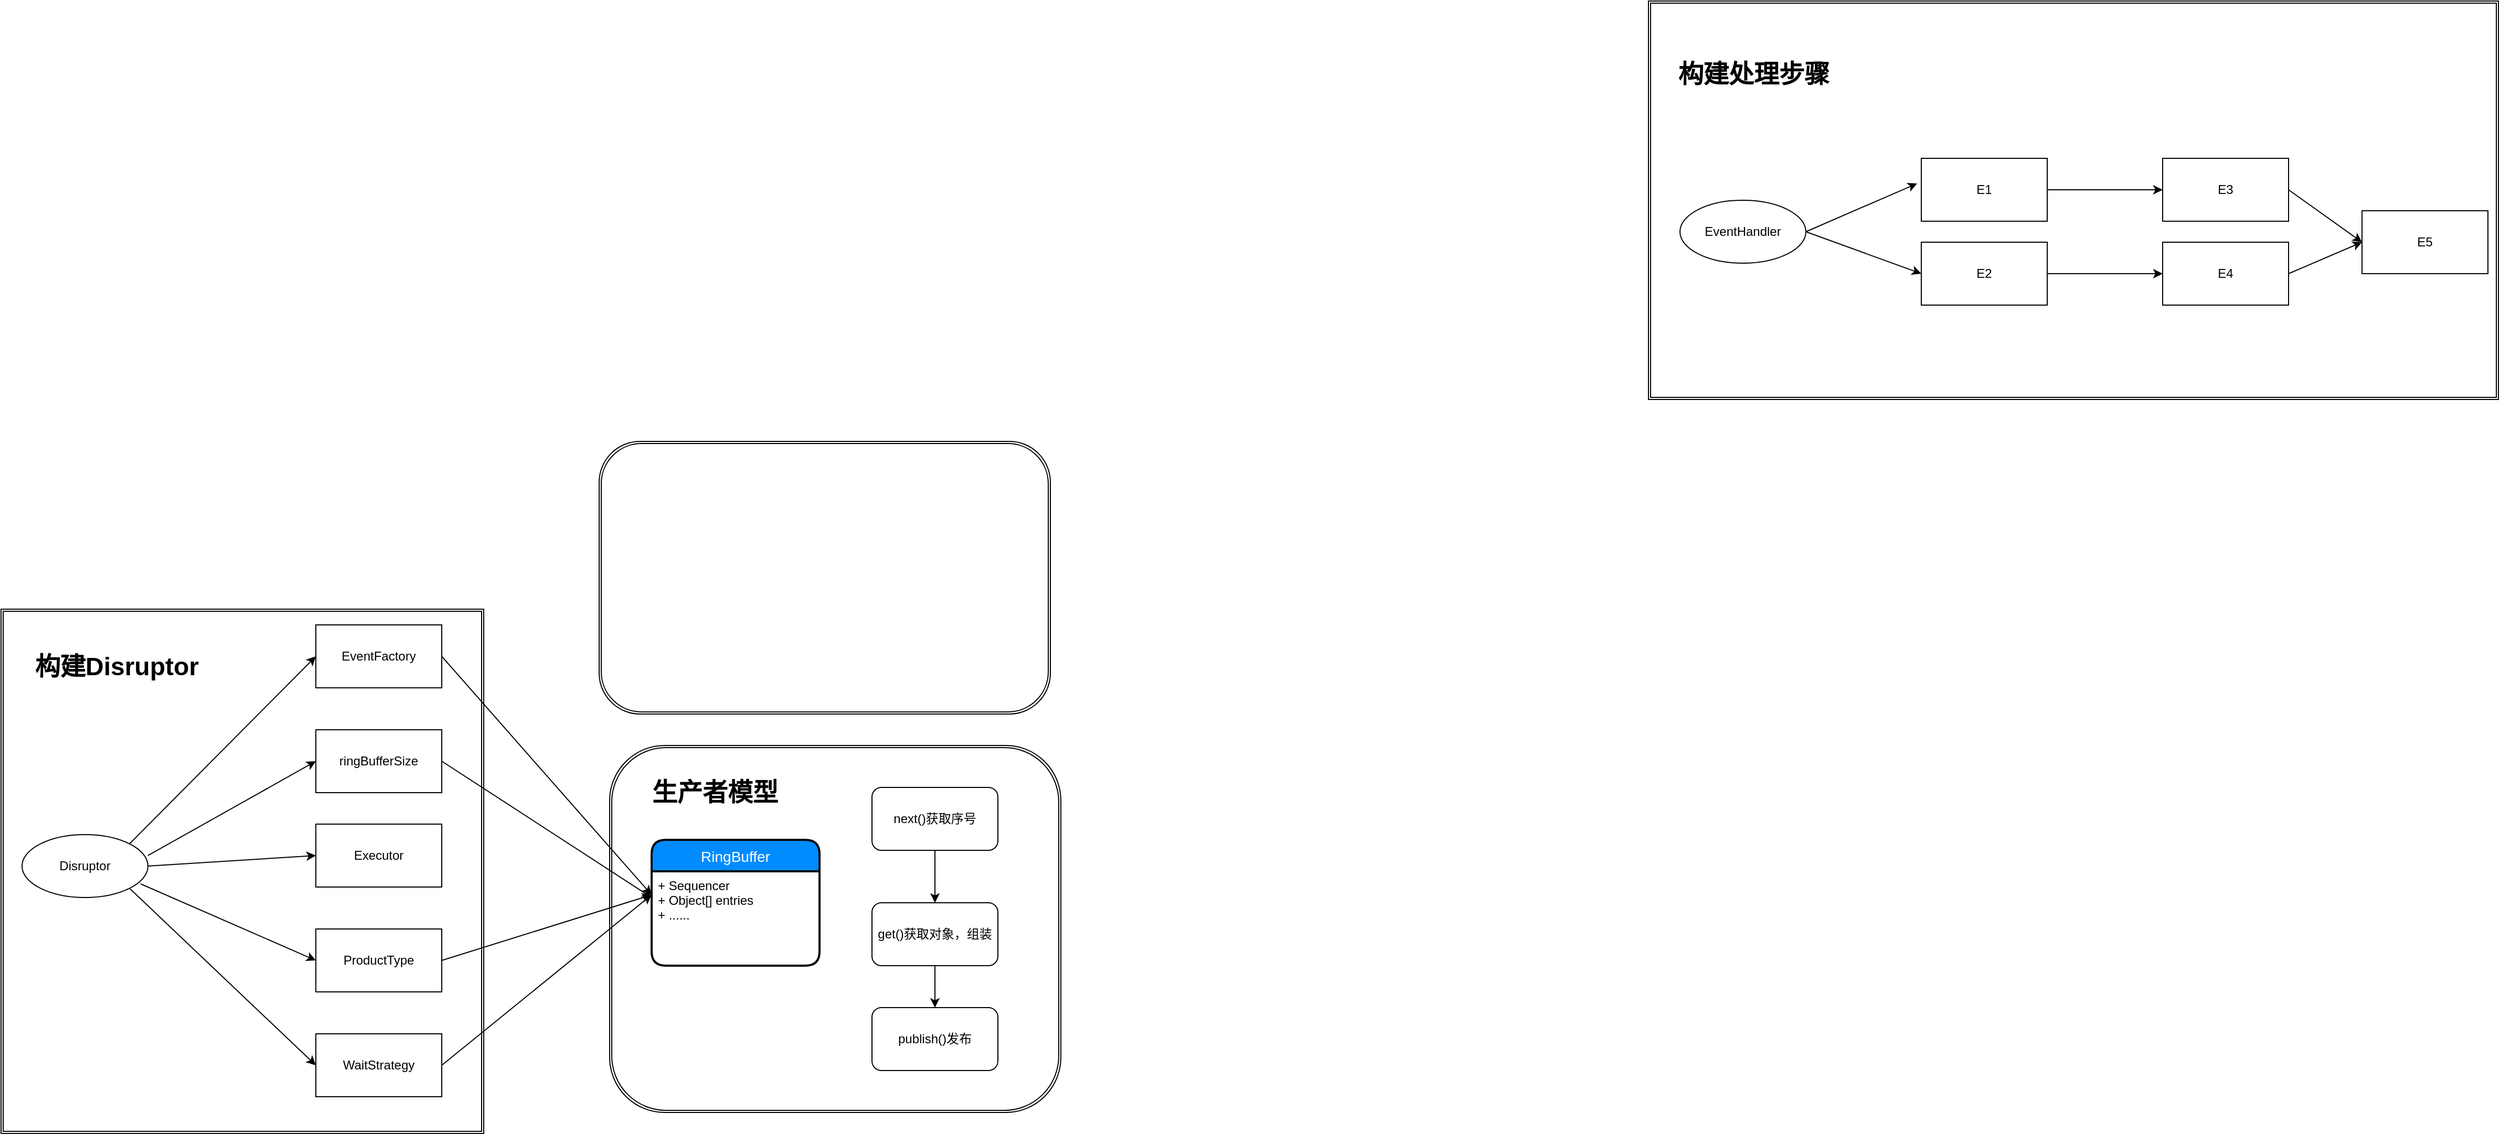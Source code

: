 <mxfile version="12.4.3" type="github" pages="1">
  <diagram id="dEg8KyTWXzqVYMuuAxpU" name="Page-1">
    <mxGraphModel dx="2546" dy="2814" grid="1" gridSize="10" guides="1" tooltips="1" connect="1" arrows="1" fold="1" page="1" pageScale="1" pageWidth="1600" pageHeight="2200" math="0" shadow="0">
      <root>
        <mxCell id="0"/>
        <mxCell id="1" parent="0"/>
        <mxCell id="946jWutNOFPCeHXfuNjZ-25" value="" style="shape=ext;double=1;rounded=0;whiteSpace=wrap;html=1;" parent="1" vertex="1">
          <mxGeometry x="-1550" y="150" width="460" height="500" as="geometry"/>
        </mxCell>
        <mxCell id="946jWutNOFPCeHXfuNjZ-27" value="&lt;span style=&quot;white-space: normal&quot;&gt;EventFactory&lt;/span&gt;" style="rounded=0;whiteSpace=wrap;html=1;" parent="1" vertex="1">
          <mxGeometry x="-1250" y="165" width="120" height="60" as="geometry"/>
        </mxCell>
        <mxCell id="946jWutNOFPCeHXfuNjZ-28" value="Disruptor" style="ellipse;whiteSpace=wrap;html=1;" parent="1" vertex="1">
          <mxGeometry x="-1530" y="365" width="120" height="60" as="geometry"/>
        </mxCell>
        <mxCell id="946jWutNOFPCeHXfuNjZ-29" value="" style="endArrow=classic;html=1;entryX=0;entryY=0.5;entryDx=0;entryDy=0;exitX=1;exitY=0;exitDx=0;exitDy=0;" parent="1" source="946jWutNOFPCeHXfuNjZ-28" target="946jWutNOFPCeHXfuNjZ-27" edge="1">
          <mxGeometry width="50" height="50" relative="1" as="geometry">
            <mxPoint x="-1420" y="285" as="sourcePoint"/>
            <mxPoint x="-1370" y="235" as="targetPoint"/>
          </mxGeometry>
        </mxCell>
        <mxCell id="946jWutNOFPCeHXfuNjZ-30" value="ringBufferSize" style="rounded=0;whiteSpace=wrap;html=1;" parent="1" vertex="1">
          <mxGeometry x="-1250" y="265" width="120" height="60" as="geometry"/>
        </mxCell>
        <mxCell id="946jWutNOFPCeHXfuNjZ-31" value="" style="endArrow=classic;html=1;exitX=1;exitY=0.333;exitDx=0;exitDy=0;exitPerimeter=0;entryX=0;entryY=0.5;entryDx=0;entryDy=0;" parent="1" source="946jWutNOFPCeHXfuNjZ-28" target="946jWutNOFPCeHXfuNjZ-30" edge="1">
          <mxGeometry width="50" height="50" relative="1" as="geometry">
            <mxPoint x="-1300" y="405" as="sourcePoint"/>
            <mxPoint x="-1250" y="355" as="targetPoint"/>
          </mxGeometry>
        </mxCell>
        <mxCell id="946jWutNOFPCeHXfuNjZ-32" value="Executor" style="rounded=0;whiteSpace=wrap;html=1;" parent="1" vertex="1">
          <mxGeometry x="-1250" y="355" width="120" height="60" as="geometry"/>
        </mxCell>
        <mxCell id="946jWutNOFPCeHXfuNjZ-33" value="" style="endArrow=classic;html=1;exitX=1;exitY=0.5;exitDx=0;exitDy=0;entryX=0;entryY=0.5;entryDx=0;entryDy=0;" parent="1" source="946jWutNOFPCeHXfuNjZ-28" target="946jWutNOFPCeHXfuNjZ-32" edge="1">
          <mxGeometry width="50" height="50" relative="1" as="geometry">
            <mxPoint x="-1380" y="395" as="sourcePoint"/>
            <mxPoint x="-1330" y="345" as="targetPoint"/>
          </mxGeometry>
        </mxCell>
        <mxCell id="946jWutNOFPCeHXfuNjZ-34" value="ProductType" style="rounded=0;whiteSpace=wrap;html=1;" parent="1" vertex="1">
          <mxGeometry x="-1250" y="455" width="120" height="60" as="geometry"/>
        </mxCell>
        <mxCell id="946jWutNOFPCeHXfuNjZ-35" value="" style="endArrow=classic;html=1;entryX=0;entryY=0.5;entryDx=0;entryDy=0;exitX=0.942;exitY=0.783;exitDx=0;exitDy=0;exitPerimeter=0;" parent="1" source="946jWutNOFPCeHXfuNjZ-28" target="946jWutNOFPCeHXfuNjZ-34" edge="1">
          <mxGeometry width="50" height="50" relative="1" as="geometry">
            <mxPoint x="-1400" y="485" as="sourcePoint"/>
            <mxPoint x="-1350" y="435" as="targetPoint"/>
          </mxGeometry>
        </mxCell>
        <mxCell id="946jWutNOFPCeHXfuNjZ-36" value="WaitStrategy" style="rounded=0;whiteSpace=wrap;html=1;" parent="1" vertex="1">
          <mxGeometry x="-1250" y="555" width="120" height="60" as="geometry"/>
        </mxCell>
        <mxCell id="946jWutNOFPCeHXfuNjZ-37" value="" style="endArrow=classic;html=1;exitX=1;exitY=1;exitDx=0;exitDy=0;entryX=0;entryY=0.5;entryDx=0;entryDy=0;" parent="1" source="946jWutNOFPCeHXfuNjZ-28" target="946jWutNOFPCeHXfuNjZ-36" edge="1">
          <mxGeometry width="50" height="50" relative="1" as="geometry">
            <mxPoint x="-1410" y="575" as="sourcePoint"/>
            <mxPoint x="-1360" y="525" as="targetPoint"/>
          </mxGeometry>
        </mxCell>
        <mxCell id="946jWutNOFPCeHXfuNjZ-43" value="构建Disruptor" style="text;strokeColor=none;fillColor=none;html=1;fontSize=24;fontStyle=1;verticalAlign=middle;align=center;" parent="1" vertex="1">
          <mxGeometry x="-1490" y="185" width="100" height="40" as="geometry"/>
        </mxCell>
        <mxCell id="946jWutNOFPCeHXfuNjZ-109" value="&lt;span style=&quot;color: rgba(0 , 0 , 0 , 0) ; font-family: monospace ; font-size: 0px&quot;&gt;%3CmxGraphModel%3E%3Croot%3E%3CmxCell%20id%3D%220%22%2F%3E%3CmxCell%20id%3D%221%22%20parent%3D%220%22%2F%3E%3CmxCell%20id%3D%222%22%20value%3D%22EventHandler%22%20style%3D%22ellipse%3BwhiteSpace%3Dwrap%3Bhtml%3D1%3B%22%20vertex%3D%221%22%20parent%3D%221%22%3E%3CmxGeometry%20x%3D%22-1530%22%20y%3D%22710%22%20width%3D%22120%22%20height%3D%2260%22%20as%3D%22geometry%22%2F%3E%3C%2FmxCell%3E%3CmxCell%20id%3D%223%22%20value%3D%22E1%22%20style%3D%22rounded%3D0%3BwhiteSpace%3Dwrap%3Bhtml%3D1%3B%22%20vertex%3D%221%22%20parent%3D%221%22%3E%3CmxGeometry%20x%3D%22-1300%22%20y%3D%22670%22%20width%3D%22120%22%20height%3D%2260%22%20as%3D%22geometry%22%2F%3E%3C%2FmxCell%3E%3CmxCell%20id%3D%224%22%20value%3D%22E2%22%20style%3D%22rounded%3D0%3BwhiteSpace%3Dwrap%3Bhtml%3D1%3B%22%20vertex%3D%221%22%20parent%3D%221%22%3E%3CmxGeometry%20x%3D%22-1300%22%20y%3D%22750%22%20width%3D%22120%22%20height%3D%2260%22%20as%3D%22geometry%22%2F%3E%3C%2FmxCell%3E%3CmxCell%20id%3D%225%22%20value%3D%22%22%20style%3D%22endArrow%3Dclassic%3Bhtml%3D1%3BentryX%3D-0.033%3BentryY%3D0.4%3BentryDx%3D0%3BentryDy%3D0%3BentryPerimeter%3D0%3BexitX%3D1%3BexitY%3D0.5%3BexitDx%3D0%3BexitDy%3D0%3B%22%20edge%3D%221%22%20source%3D%222%22%20target%3D%223%22%20parent%3D%221%22%3E%3CmxGeometry%20width%3D%2250%22%20height%3D%2250%22%20relative%3D%221%22%20as%3D%22geometry%22%3E%3CmxPoint%20x%3D%22-1400%22%20y%3D%22730%22%20as%3D%22sourcePoint%22%2F%3E%3CmxPoint%20x%3D%22-1350%22%20y%3D%22680%22%20as%3D%22targetPoint%22%2F%3E%3C%2FmxGeometry%3E%3C%2FmxCell%3E%3CmxCell%20id%3D%226%22%20value%3D%22%22%20style%3D%22endArrow%3Dclassic%3Bhtml%3D1%3BentryX%3D0%3BentryY%3D0.5%3BentryDx%3D0%3BentryDy%3D0%3BexitX%3D1%3BexitY%3D0.5%3BexitDx%3D0%3BexitDy%3D0%3B%22%20edge%3D%221%22%20source%3D%222%22%20target%3D%224%22%20parent%3D%221%22%3E%3CmxGeometry%20width%3D%2250%22%20height%3D%2250%22%20relative%3D%221%22%20as%3D%22geometry%22%3E%3CmxPoint%20x%3D%22-1400%22%20y%3D%22810%22%20as%3D%22sourcePoint%22%2F%3E%3CmxPoint%20x%3D%22-1350%22%20y%3D%22760%22%20as%3D%22targetPoint%22%2F%3E%3C%2FmxGeometry%3E%3C%2FmxCell%3E%3CmxCell%20id%3D%227%22%20value%3D%22E3%22%20style%3D%22rounded%3D0%3BwhiteSpace%3Dwrap%3Bhtml%3D1%3B%22%20vertex%3D%221%22%20parent%3D%221%22%3E%3CmxGeometry%20x%3D%22-1070%22%20y%3D%22670%22%20width%3D%22120%22%20height%3D%2260%22%20as%3D%22geometry%22%2F%3E%3C%2FmxCell%3E%3CmxCell%20id%3D%228%22%20value%3D%22%26lt%3Bspan%20style%3D%26quot%3Bwhite-space%3A%20normal%26quot%3B%26gt%3BE4%26lt%3B%2Fspan%26gt%3B%22%20style%3D%22rounded%3D0%3BwhiteSpace%3Dwrap%3Bhtml%3D1%3B%22%20vertex%3D%221%22%20parent%3D%221%22%3E%3CmxGeometry%20x%3D%22-1070%22%20y%3D%22750%22%20width%3D%22120%22%20height%3D%2260%22%20as%3D%22geometry%22%2F%3E%3C%2FmxCell%3E%3CmxCell%20id%3D%229%22%20value%3D%22%22%20style%3D%22endArrow%3Dclassic%3Bhtml%3D1%3BentryX%3D0%3BentryY%3D0.5%3BentryDx%3D0%3BentryDy%3D0%3BexitX%3D1%3BexitY%3D0.5%3BexitDx%3D0%3BexitDy%3D0%3B%22%20edge%3D%221%22%20source%3D%223%22%20target%3D%227%22%20parent%3D%221%22%3E%3CmxGeometry%20width%3D%2250%22%20height%3D%2250%22%20relative%3D%221%22%20as%3D%22geometry%22%3E%3CmxPoint%20x%3D%22-1160%22%20y%3D%22720%22%20as%3D%22sourcePoint%22%2F%3E%3CmxPoint%20x%3D%22-1110%22%20y%3D%22670%22%20as%3D%22targetPoint%22%2F%3E%3C%2FmxGeometry%3E%3C%2FmxCell%3E%3CmxCell%20id%3D%2210%22%20value%3D%22%22%20style%3D%22endArrow%3Dclassic%3Bhtml%3D1%3BentryX%3D0%3BentryY%3D0.5%3BentryDx%3D0%3BentryDy%3D0%3BexitX%3D1%3BexitY%3D0.5%3BexitDx%3D0%3BexitDy%3D0%3B%22%20edge%3D%221%22%20source%3D%224%22%20target%3D%228%22%20parent%3D%221%22%3E%3CmxGeometry%20width%3D%2250%22%20height%3D%2250%22%20relative%3D%221%22%20as%3D%22geometry%22%3E%3CmxPoint%20x%3D%22-1140%22%20y%3D%22810%22%20as%3D%22sourcePoint%22%2F%3E%3CmxPoint%20x%3D%22-1080%22%20y%3D%22790%22%20as%3D%22targetPoint%22%2F%3E%3C%2FmxGeometry%3E%3C%2FmxCell%3E%3CmxCell%20id%3D%2211%22%20value%3D%22E5%22%20style%3D%22rounded%3D0%3BwhiteSpace%3Dwrap%3Bhtml%3D1%3B%22%20vertex%3D%221%22%20parent%3D%221%22%3E%3CmxGeometry%20x%3D%22-880%22%20y%3D%22720%22%20width%3D%22120%22%20height%3D%2260%22%20as%3D%22geometry%22%2F%3E%3C%2FmxCell%3E%3CmxCell%20id%3D%2212%22%20value%3D%22%22%20style%3D%22endArrow%3Dclassic%3Bhtml%3D1%3BentryX%3D0%3BentryY%3D0.5%3BentryDx%3D0%3BentryDy%3D0%3BexitX%3D1%3BexitY%3D0.5%3BexitDx%3D0%3BexitDy%3D0%3B%22%20edge%3D%221%22%20source%3D%227%22%20target%3D%2211%22%20parent%3D%221%22%3E%3CmxGeometry%20width%3D%2250%22%20height%3D%2250%22%20relative%3D%221%22%20as%3D%22geometry%22%3E%3CmxPoint%20x%3D%22-940%22%20y%3D%22760%22%20as%3D%22sourcePoint%22%2F%3E%3CmxPoint%20x%3D%22-890%22%20y%3D%22710%22%20as%3D%22targetPoint%22%2F%3E%3C%2FmxGeometry%3E%3C%2FmxCell%3E%3CmxCell%20id%3D%2213%22%20value%3D%22%22%20style%3D%22endArrow%3Dclassic%3Bhtml%3D1%3BentryX%3D0%3BentryY%3D0.5%3BentryDx%3D0%3BentryDy%3D0%3BexitX%3D1%3BexitY%3D0.5%3BexitDx%3D0%3BexitDy%3D0%3B%22%20edge%3D%221%22%20source%3D%228%22%20target%3D%2211%22%20parent%3D%221%22%3E%3CmxGeometry%20width%3D%2250%22%20height%3D%2250%22%20relative%3D%221%22%20as%3D%22geometry%22%3E%3CmxPoint%20x%3D%22-950%22%20y%3D%22800%22%20as%3D%22sourcePoint%22%2F%3E%3CmxPoint%20x%3D%22-900%22%20y%3D%22750%22%20as%3D%22targetPoint%22%2F%3E%3C%2FmxGeometry%3E%3C%2FmxCell%3E%3C%2Froot%3E%3C%2FmxGraphModel%3E&lt;/span&gt;" style="shape=ext;double=1;rounded=0;whiteSpace=wrap;html=1;" parent="1" vertex="1">
          <mxGeometry x="20" y="-430" width="810" height="380" as="geometry"/>
        </mxCell>
        <mxCell id="946jWutNOFPCeHXfuNjZ-110" value="EventHandler" style="ellipse;whiteSpace=wrap;html=1;" parent="1" vertex="1">
          <mxGeometry x="50" y="-240" width="120" height="60" as="geometry"/>
        </mxCell>
        <mxCell id="946jWutNOFPCeHXfuNjZ-111" value="E1" style="rounded=0;whiteSpace=wrap;html=1;" parent="1" vertex="1">
          <mxGeometry x="280" y="-280" width="120" height="60" as="geometry"/>
        </mxCell>
        <mxCell id="946jWutNOFPCeHXfuNjZ-112" value="E2" style="rounded=0;whiteSpace=wrap;html=1;" parent="1" vertex="1">
          <mxGeometry x="280" y="-200" width="120" height="60" as="geometry"/>
        </mxCell>
        <mxCell id="946jWutNOFPCeHXfuNjZ-113" value="" style="endArrow=classic;html=1;entryX=-0.033;entryY=0.4;entryDx=0;entryDy=0;entryPerimeter=0;exitX=1;exitY=0.5;exitDx=0;exitDy=0;" parent="1" source="946jWutNOFPCeHXfuNjZ-110" target="946jWutNOFPCeHXfuNjZ-111" edge="1">
          <mxGeometry width="50" height="50" relative="1" as="geometry">
            <mxPoint x="180" y="-220" as="sourcePoint"/>
            <mxPoint x="230" y="-270" as="targetPoint"/>
          </mxGeometry>
        </mxCell>
        <mxCell id="946jWutNOFPCeHXfuNjZ-114" value="" style="endArrow=classic;html=1;entryX=0;entryY=0.5;entryDx=0;entryDy=0;exitX=1;exitY=0.5;exitDx=0;exitDy=0;" parent="1" source="946jWutNOFPCeHXfuNjZ-110" target="946jWutNOFPCeHXfuNjZ-112" edge="1">
          <mxGeometry width="50" height="50" relative="1" as="geometry">
            <mxPoint x="180" y="-140" as="sourcePoint"/>
            <mxPoint x="230" y="-190" as="targetPoint"/>
          </mxGeometry>
        </mxCell>
        <mxCell id="946jWutNOFPCeHXfuNjZ-115" value="E3" style="rounded=0;whiteSpace=wrap;html=1;" parent="1" vertex="1">
          <mxGeometry x="510" y="-280" width="120" height="60" as="geometry"/>
        </mxCell>
        <mxCell id="946jWutNOFPCeHXfuNjZ-116" value="&lt;span style=&quot;white-space: normal&quot;&gt;E4&lt;/span&gt;" style="rounded=0;whiteSpace=wrap;html=1;" parent="1" vertex="1">
          <mxGeometry x="510" y="-200" width="120" height="60" as="geometry"/>
        </mxCell>
        <mxCell id="946jWutNOFPCeHXfuNjZ-117" value="" style="endArrow=classic;html=1;entryX=0;entryY=0.5;entryDx=0;entryDy=0;exitX=1;exitY=0.5;exitDx=0;exitDy=0;" parent="1" source="946jWutNOFPCeHXfuNjZ-111" target="946jWutNOFPCeHXfuNjZ-115" edge="1">
          <mxGeometry width="50" height="50" relative="1" as="geometry">
            <mxPoint x="420" y="-230" as="sourcePoint"/>
            <mxPoint x="470" y="-280" as="targetPoint"/>
          </mxGeometry>
        </mxCell>
        <mxCell id="946jWutNOFPCeHXfuNjZ-118" value="" style="endArrow=classic;html=1;entryX=0;entryY=0.5;entryDx=0;entryDy=0;exitX=1;exitY=0.5;exitDx=0;exitDy=0;" parent="1" source="946jWutNOFPCeHXfuNjZ-112" target="946jWutNOFPCeHXfuNjZ-116" edge="1">
          <mxGeometry width="50" height="50" relative="1" as="geometry">
            <mxPoint x="440" y="-140" as="sourcePoint"/>
            <mxPoint x="500" y="-160" as="targetPoint"/>
          </mxGeometry>
        </mxCell>
        <mxCell id="946jWutNOFPCeHXfuNjZ-119" value="E5" style="rounded=0;whiteSpace=wrap;html=1;" parent="1" vertex="1">
          <mxGeometry x="700" y="-230" width="120" height="60" as="geometry"/>
        </mxCell>
        <mxCell id="946jWutNOFPCeHXfuNjZ-120" value="" style="endArrow=classic;html=1;entryX=0;entryY=0.5;entryDx=0;entryDy=0;exitX=1;exitY=0.5;exitDx=0;exitDy=0;" parent="1" source="946jWutNOFPCeHXfuNjZ-115" target="946jWutNOFPCeHXfuNjZ-119" edge="1">
          <mxGeometry width="50" height="50" relative="1" as="geometry">
            <mxPoint x="640" y="-190" as="sourcePoint"/>
            <mxPoint x="690" y="-240" as="targetPoint"/>
          </mxGeometry>
        </mxCell>
        <mxCell id="946jWutNOFPCeHXfuNjZ-121" value="" style="endArrow=classic;html=1;entryX=0;entryY=0.5;entryDx=0;entryDy=0;exitX=1;exitY=0.5;exitDx=0;exitDy=0;" parent="1" source="946jWutNOFPCeHXfuNjZ-116" target="946jWutNOFPCeHXfuNjZ-119" edge="1">
          <mxGeometry width="50" height="50" relative="1" as="geometry">
            <mxPoint x="630" y="-150" as="sourcePoint"/>
            <mxPoint x="680" y="-200" as="targetPoint"/>
          </mxGeometry>
        </mxCell>
        <mxCell id="946jWutNOFPCeHXfuNjZ-122" value="构建处理步骤" style="text;strokeColor=none;fillColor=none;html=1;fontSize=24;fontStyle=1;verticalAlign=middle;align=center;" parent="1" vertex="1">
          <mxGeometry x="70" y="-380" width="100" height="40" as="geometry"/>
        </mxCell>
        <mxCell id="946jWutNOFPCeHXfuNjZ-124" value="" style="shape=ext;double=1;rounded=1;whiteSpace=wrap;html=1;" parent="1" vertex="1">
          <mxGeometry x="-970" y="280" width="430" height="350" as="geometry"/>
        </mxCell>
        <mxCell id="946jWutNOFPCeHXfuNjZ-128" value="" style="endArrow=classic;html=1;entryX=0;entryY=0.25;entryDx=0;entryDy=0;exitX=1;exitY=0.5;exitDx=0;exitDy=0;" parent="1" edge="1" target="pmHNlwbh6O47197Xcgzu-6">
          <mxGeometry width="50" height="50" relative="1" as="geometry">
            <mxPoint x="-1130" y="195" as="sourcePoint"/>
            <mxPoint x="-950" y="395" as="targetPoint"/>
          </mxGeometry>
        </mxCell>
        <mxCell id="946jWutNOFPCeHXfuNjZ-130" value="" style="endArrow=classic;html=1;entryX=0;entryY=0.25;entryDx=0;entryDy=0;exitX=1;exitY=0.5;exitDx=0;exitDy=0;" parent="1" edge="1" target="pmHNlwbh6O47197Xcgzu-6">
          <mxGeometry width="50" height="50" relative="1" as="geometry">
            <mxPoint x="-1130" y="485" as="sourcePoint"/>
            <mxPoint x="-950" y="395" as="targetPoint"/>
          </mxGeometry>
        </mxCell>
        <mxCell id="946jWutNOFPCeHXfuNjZ-131" value="" style="endArrow=classic;html=1;entryX=0;entryY=0.25;entryDx=0;entryDy=0;exitX=1;exitY=0.5;exitDx=0;exitDy=0;" parent="1" edge="1" target="pmHNlwbh6O47197Xcgzu-6">
          <mxGeometry width="50" height="50" relative="1" as="geometry">
            <mxPoint x="-1130" y="585" as="sourcePoint"/>
            <mxPoint x="-950" y="395" as="targetPoint"/>
          </mxGeometry>
        </mxCell>
        <mxCell id="pmHNlwbh6O47197Xcgzu-5" value="RingBuffer" style="swimlane;childLayout=stackLayout;horizontal=1;startSize=30;horizontalStack=0;fillColor=#008cff;fontColor=#FFFFFF;rounded=1;fontSize=14;fontStyle=0;strokeWidth=2;resizeParent=0;resizeLast=1;shadow=0;dashed=0;align=center;" vertex="1" parent="1">
          <mxGeometry x="-930" y="370" width="160" height="120" as="geometry"/>
        </mxCell>
        <mxCell id="946jWutNOFPCeHXfuNjZ-129" value="" style="endArrow=classic;html=1;entryX=0;entryY=0.5;entryDx=0;entryDy=0;exitX=1;exitY=0.5;exitDx=0;exitDy=0;" parent="pmHNlwbh6O47197Xcgzu-5" edge="1" source="946jWutNOFPCeHXfuNjZ-30">
          <mxGeometry width="50" height="50" relative="1" as="geometry">
            <mxPoint x="-180" y="-45" as="sourcePoint"/>
            <mxPoint y="55" as="targetPoint"/>
          </mxGeometry>
        </mxCell>
        <mxCell id="pmHNlwbh6O47197Xcgzu-6" value="+ Sequencer&#xa;+ Object[] entries&#xa;+ ......" style="align=left;strokeColor=none;fillColor=none;spacingLeft=4;fontSize=12;verticalAlign=top;resizable=0;rotatable=0;part=1;" vertex="1" parent="pmHNlwbh6O47197Xcgzu-5">
          <mxGeometry y="30" width="160" height="90" as="geometry"/>
        </mxCell>
        <mxCell id="pmHNlwbh6O47197Xcgzu-9" value="生产者模型" style="text;strokeColor=none;fillColor=none;html=1;fontSize=24;fontStyle=1;verticalAlign=middle;align=center;" vertex="1" parent="1">
          <mxGeometry x="-920" y="305" width="100" height="40" as="geometry"/>
        </mxCell>
        <mxCell id="pmHNlwbh6O47197Xcgzu-12" value="next()获取序号" style="rounded=1;whiteSpace=wrap;html=1;" vertex="1" parent="1">
          <mxGeometry x="-720" y="320" width="120" height="60" as="geometry"/>
        </mxCell>
        <mxCell id="pmHNlwbh6O47197Xcgzu-13" value="get()获取对象，组装" style="rounded=1;whiteSpace=wrap;html=1;" vertex="1" parent="1">
          <mxGeometry x="-720" y="430" width="120" height="60" as="geometry"/>
        </mxCell>
        <mxCell id="pmHNlwbh6O47197Xcgzu-14" value="publish()发布" style="rounded=1;whiteSpace=wrap;html=1;" vertex="1" parent="1">
          <mxGeometry x="-720" y="530" width="120" height="60" as="geometry"/>
        </mxCell>
        <mxCell id="pmHNlwbh6O47197Xcgzu-17" value="" style="endArrow=classic;html=1;entryX=0.5;entryY=0;entryDx=0;entryDy=0;exitX=0.5;exitY=1;exitDx=0;exitDy=0;" edge="1" parent="1" source="pmHNlwbh6O47197Xcgzu-13" target="pmHNlwbh6O47197Xcgzu-14">
          <mxGeometry width="50" height="50" relative="1" as="geometry">
            <mxPoint x="-1130" y="710" as="sourcePoint"/>
            <mxPoint x="-1080" y="660" as="targetPoint"/>
          </mxGeometry>
        </mxCell>
        <mxCell id="pmHNlwbh6O47197Xcgzu-20" value="" style="endArrow=classic;html=1;exitX=0.5;exitY=1;exitDx=0;exitDy=0;" edge="1" parent="1" source="pmHNlwbh6O47197Xcgzu-12" target="pmHNlwbh6O47197Xcgzu-13">
          <mxGeometry width="50" height="50" relative="1" as="geometry">
            <mxPoint x="-580" y="420" as="sourcePoint"/>
            <mxPoint x="-530" y="370" as="targetPoint"/>
          </mxGeometry>
        </mxCell>
        <mxCell id="pmHNlwbh6O47197Xcgzu-22" value="" style="shape=ext;double=1;rounded=1;whiteSpace=wrap;html=1;" vertex="1" parent="1">
          <mxGeometry x="-980" y="-10" width="430" height="260" as="geometry"/>
        </mxCell>
      </root>
    </mxGraphModel>
  </diagram>
</mxfile>
